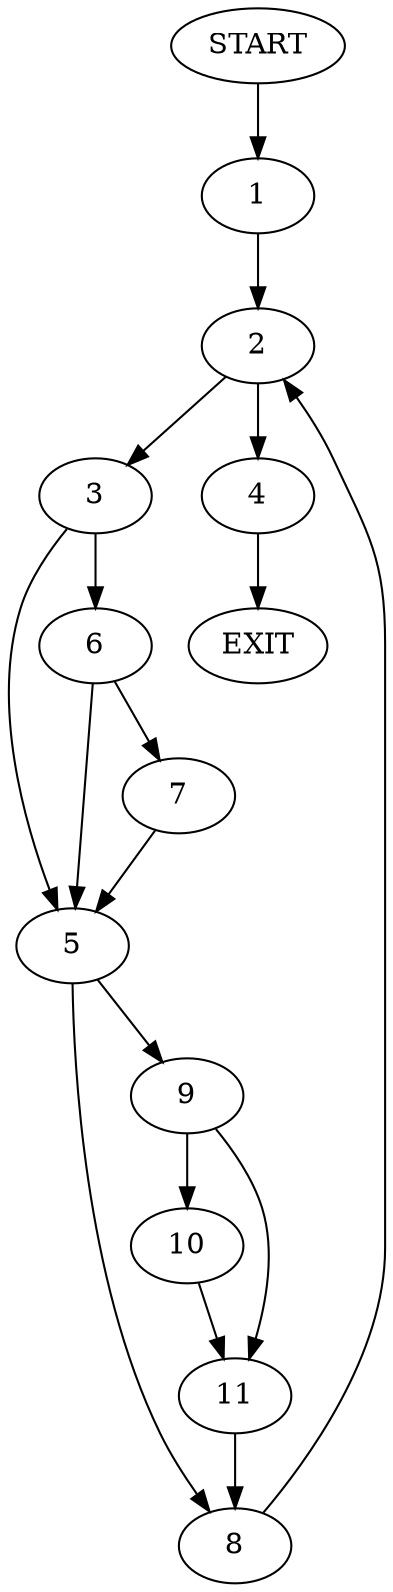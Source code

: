 digraph {
0 [label="START"]
12 [label="EXIT"]
0 -> 1
1 -> 2
2 -> 3
2 -> 4
4 -> 12
3 -> 5
3 -> 6
6 -> 5
6 -> 7
5 -> 8
5 -> 9
7 -> 5
9 -> 10
9 -> 11
8 -> 2
11 -> 8
10 -> 11
}

